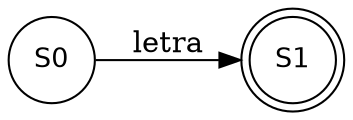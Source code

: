  digraph G {
    node [shape=circle fontsize=13 fontname = "helvetica"];
    nodesep=0.4;
    ranksep=0.5;

    rankdir=LR;

S0 -> S1 [label="letra"];
S1 [shape=doublecircle];
}
